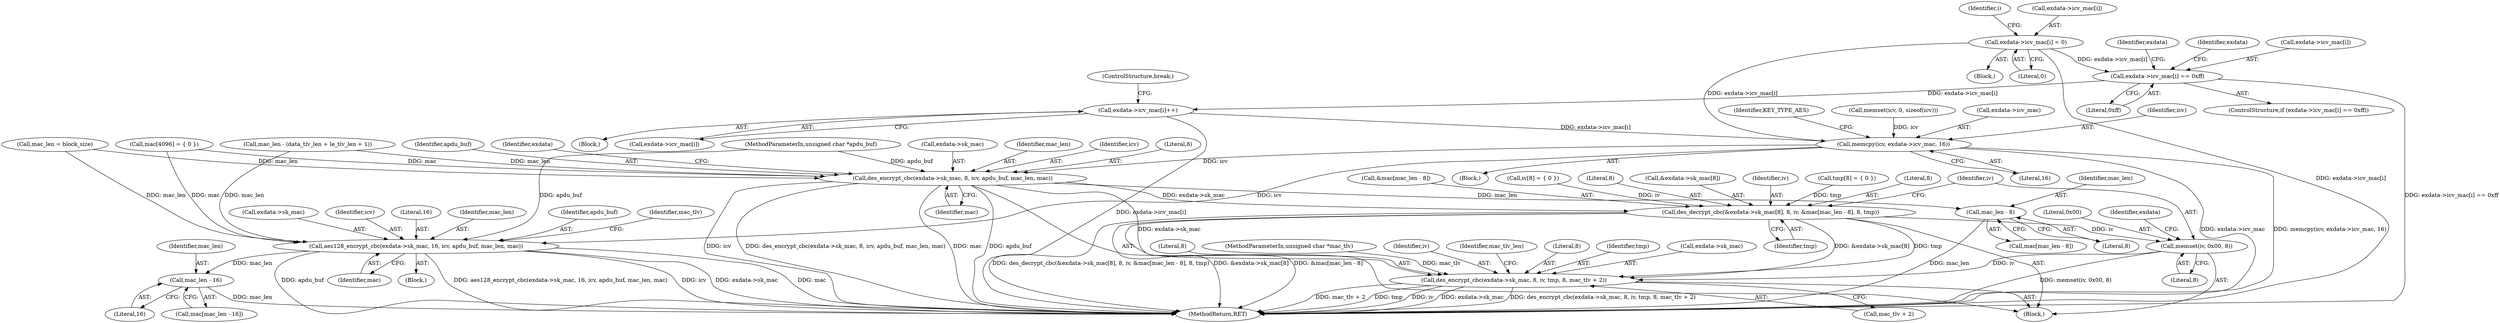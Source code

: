 digraph "1_OpenSC_8fe377e93b4b56060e5bbfb6f3142ceaeca744fa_6@array" {
"1000255" [label="(Call,exdata->icv_mac[i]++)"];
"1000238" [label="(Call,exdata->icv_mac[i] == 0xff)"];
"1000246" [label="(Call,exdata->icv_mac[i] = 0)"];
"1000267" [label="(Call,memcpy(icv, exdata->icv_mac, 16))"];
"1000278" [label="(Call,aes128_encrypt_cbc(exdata->sk_mac, 16, icv, apdu_buf, mac_len, mac))"];
"1000294" [label="(Call,mac_len - 16)"];
"1000306" [label="(Call,des_encrypt_cbc(exdata->sk_mac, 8, icv, apdu_buf, mac_len, mac))"];
"1000315" [label="(Call,des_decrypt_cbc(&exdata->sk_mac[8], 8, iv, &mac[mac_len - 8], 8, tmp))"];
"1000332" [label="(Call,memset(iv, 0x00, 8))"];
"1000336" [label="(Call,des_encrypt_cbc(exdata->sk_mac, 8, iv, tmp, 8, mac_tlv + 2))"];
"1000327" [label="(Call,mac_len - 8)"];
"1000238" [label="(Call,exdata->icv_mac[i] == 0xff)"];
"1000335" [label="(Literal,8)"];
"1000111" [label="(Block,)"];
"1000164" [label="(Call,mac_len = block_size)"];
"1000311" [label="(Identifier,icv)"];
"1000296" [label="(Literal,16)"];
"1000239" [label="(Call,exdata->icv_mac[i])"];
"1000275" [label="(Identifier,KEY_TYPE_AES)"];
"1000284" [label="(Identifier,apdu_buf)"];
"1000327" [label="(Call,mac_len - 8)"];
"1000343" [label="(Literal,8)"];
"1000254" [label="(Block,)"];
"1000244" [label="(Literal,0xff)"];
"1000258" [label="(Identifier,exdata)"];
"1000262" [label="(Call,memset(icv, 0, sizeof(icv)))"];
"1000286" [label="(Identifier,mac)"];
"1000315" [label="(Call,des_decrypt_cbc(&exdata->sk_mac[8], 8, iv, &mac[mac_len - 8], 8, tmp))"];
"1000328" [label="(Identifier,mac_len)"];
"1000342" [label="(Identifier,tmp)"];
"1000255" [label="(Call,exdata->icv_mac[i]++)"];
"1000223" [label="(Call,mac_len - (data_tlv_len + le_tlv_len + 1))"];
"1000289" [label="(Identifier,mac_tlv)"];
"1000245" [label="(Block,)"];
"1000314" [label="(Identifier,mac)"];
"1000336" [label="(Call,des_encrypt_cbc(exdata->sk_mac, 8, iv, tmp, 8, mac_tlv + 2))"];
"1000316" [label="(Call,&exdata->sk_mac[8])"];
"1000306" [label="(Call,des_encrypt_cbc(exdata->sk_mac, 8, icv, apdu_buf, mac_len, mac))"];
"1000122" [label="(Call,mac[4096] = { 0 })"];
"1000323" [label="(Identifier,iv)"];
"1000272" [label="(Literal,16)"];
"1000279" [label="(Call,exdata->sk_mac)"];
"1000304" [label="(Call,tmp[8] = { 0 })"];
"1000269" [label="(Call,exdata->icv_mac)"];
"1000337" [label="(Call,exdata->sk_mac)"];
"1000334" [label="(Literal,0x00)"];
"1000310" [label="(Literal,8)"];
"1000267" [label="(Call,memcpy(icv, exdata->icv_mac, 16))"];
"1000261" [label="(ControlStructure,break;)"];
"1000355" [label="(MethodReturn,RET)"];
"1000312" [label="(Identifier,apdu_buf)"];
"1000277" [label="(Block,)"];
"1000330" [label="(Literal,8)"];
"1000319" [label="(Identifier,exdata)"];
"1000292" [label="(Call,mac[mac_len - 16])"];
"1000295" [label="(Identifier,mac_len)"];
"1000333" [label="(Identifier,iv)"];
"1000340" [label="(Literal,8)"];
"1000344" [label="(Call,mac_tlv + 2)"];
"1000235" [label="(Identifier,i)"];
"1000299" [label="(Block,)"];
"1000256" [label="(Call,exdata->icv_mac[i])"];
"1000252" [label="(Literal,0)"];
"1000324" [label="(Call,&mac[mac_len - 8])"];
"1000325" [label="(Call,mac[mac_len - 8])"];
"1000108" [label="(MethodParameterIn,unsigned char *mac_tlv)"];
"1000237" [label="(ControlStructure,if (exdata->icv_mac[i] == 0xff))"];
"1000301" [label="(Call,iv[8] = { 0 })"];
"1000278" [label="(Call,aes128_encrypt_cbc(exdata->sk_mac, 16, icv, apdu_buf, mac_len, mac))"];
"1000307" [label="(Call,exdata->sk_mac)"];
"1000341" [label="(Identifier,iv)"];
"1000283" [label="(Identifier,icv)"];
"1000332" [label="(Call,memset(iv, 0x00, 8))"];
"1000338" [label="(Identifier,exdata)"];
"1000282" [label="(Literal,16)"];
"1000313" [label="(Identifier,mac_len)"];
"1000294" [label="(Call,mac_len - 16)"];
"1000285" [label="(Identifier,mac_len)"];
"1000331" [label="(Identifier,tmp)"];
"1000349" [label="(Identifier,mac_tlv_len)"];
"1000268" [label="(Identifier,icv)"];
"1000329" [label="(Literal,8)"];
"1000322" [label="(Literal,8)"];
"1000247" [label="(Call,exdata->icv_mac[i])"];
"1000249" [label="(Identifier,exdata)"];
"1000105" [label="(MethodParameterIn,unsigned char *apdu_buf)"];
"1000246" [label="(Call,exdata->icv_mac[i] = 0)"];
"1000255" -> "1000254"  [label="AST: "];
"1000255" -> "1000256"  [label="CFG: "];
"1000256" -> "1000255"  [label="AST: "];
"1000261" -> "1000255"  [label="CFG: "];
"1000255" -> "1000355"  [label="DDG: exdata->icv_mac[i]"];
"1000238" -> "1000255"  [label="DDG: exdata->icv_mac[i]"];
"1000255" -> "1000267"  [label="DDG: exdata->icv_mac[i]"];
"1000238" -> "1000237"  [label="AST: "];
"1000238" -> "1000244"  [label="CFG: "];
"1000239" -> "1000238"  [label="AST: "];
"1000244" -> "1000238"  [label="AST: "];
"1000249" -> "1000238"  [label="CFG: "];
"1000258" -> "1000238"  [label="CFG: "];
"1000238" -> "1000355"  [label="DDG: exdata->icv_mac[i] == 0xff"];
"1000246" -> "1000238"  [label="DDG: exdata->icv_mac[i]"];
"1000246" -> "1000245"  [label="AST: "];
"1000246" -> "1000252"  [label="CFG: "];
"1000247" -> "1000246"  [label="AST: "];
"1000252" -> "1000246"  [label="AST: "];
"1000235" -> "1000246"  [label="CFG: "];
"1000246" -> "1000355"  [label="DDG: exdata->icv_mac[i]"];
"1000246" -> "1000267"  [label="DDG: exdata->icv_mac[i]"];
"1000267" -> "1000111"  [label="AST: "];
"1000267" -> "1000272"  [label="CFG: "];
"1000268" -> "1000267"  [label="AST: "];
"1000269" -> "1000267"  [label="AST: "];
"1000272" -> "1000267"  [label="AST: "];
"1000275" -> "1000267"  [label="CFG: "];
"1000267" -> "1000355"  [label="DDG: exdata->icv_mac"];
"1000267" -> "1000355"  [label="DDG: memcpy(icv, exdata->icv_mac, 16)"];
"1000262" -> "1000267"  [label="DDG: icv"];
"1000267" -> "1000278"  [label="DDG: icv"];
"1000267" -> "1000306"  [label="DDG: icv"];
"1000278" -> "1000277"  [label="AST: "];
"1000278" -> "1000286"  [label="CFG: "];
"1000279" -> "1000278"  [label="AST: "];
"1000282" -> "1000278"  [label="AST: "];
"1000283" -> "1000278"  [label="AST: "];
"1000284" -> "1000278"  [label="AST: "];
"1000285" -> "1000278"  [label="AST: "];
"1000286" -> "1000278"  [label="AST: "];
"1000289" -> "1000278"  [label="CFG: "];
"1000278" -> "1000355"  [label="DDG: mac"];
"1000278" -> "1000355"  [label="DDG: apdu_buf"];
"1000278" -> "1000355"  [label="DDG: aes128_encrypt_cbc(exdata->sk_mac, 16, icv, apdu_buf, mac_len, mac)"];
"1000278" -> "1000355"  [label="DDG: icv"];
"1000278" -> "1000355"  [label="DDG: exdata->sk_mac"];
"1000105" -> "1000278"  [label="DDG: apdu_buf"];
"1000223" -> "1000278"  [label="DDG: mac_len"];
"1000164" -> "1000278"  [label="DDG: mac_len"];
"1000122" -> "1000278"  [label="DDG: mac"];
"1000278" -> "1000294"  [label="DDG: mac_len"];
"1000294" -> "1000292"  [label="AST: "];
"1000294" -> "1000296"  [label="CFG: "];
"1000295" -> "1000294"  [label="AST: "];
"1000296" -> "1000294"  [label="AST: "];
"1000292" -> "1000294"  [label="CFG: "];
"1000294" -> "1000355"  [label="DDG: mac_len"];
"1000306" -> "1000299"  [label="AST: "];
"1000306" -> "1000314"  [label="CFG: "];
"1000307" -> "1000306"  [label="AST: "];
"1000310" -> "1000306"  [label="AST: "];
"1000311" -> "1000306"  [label="AST: "];
"1000312" -> "1000306"  [label="AST: "];
"1000313" -> "1000306"  [label="AST: "];
"1000314" -> "1000306"  [label="AST: "];
"1000319" -> "1000306"  [label="CFG: "];
"1000306" -> "1000355"  [label="DDG: apdu_buf"];
"1000306" -> "1000355"  [label="DDG: icv"];
"1000306" -> "1000355"  [label="DDG: des_encrypt_cbc(exdata->sk_mac, 8, icv, apdu_buf, mac_len, mac)"];
"1000306" -> "1000355"  [label="DDG: mac"];
"1000105" -> "1000306"  [label="DDG: apdu_buf"];
"1000223" -> "1000306"  [label="DDG: mac_len"];
"1000164" -> "1000306"  [label="DDG: mac_len"];
"1000122" -> "1000306"  [label="DDG: mac"];
"1000306" -> "1000315"  [label="DDG: exdata->sk_mac"];
"1000306" -> "1000327"  [label="DDG: mac_len"];
"1000306" -> "1000336"  [label="DDG: exdata->sk_mac"];
"1000315" -> "1000299"  [label="AST: "];
"1000315" -> "1000331"  [label="CFG: "];
"1000316" -> "1000315"  [label="AST: "];
"1000322" -> "1000315"  [label="AST: "];
"1000323" -> "1000315"  [label="AST: "];
"1000324" -> "1000315"  [label="AST: "];
"1000330" -> "1000315"  [label="AST: "];
"1000331" -> "1000315"  [label="AST: "];
"1000333" -> "1000315"  [label="CFG: "];
"1000315" -> "1000355"  [label="DDG: des_decrypt_cbc(&exdata->sk_mac[8], 8, iv, &mac[mac_len - 8], 8, tmp)"];
"1000315" -> "1000355"  [label="DDG: &exdata->sk_mac[8]"];
"1000315" -> "1000355"  [label="DDG: &mac[mac_len - 8]"];
"1000301" -> "1000315"  [label="DDG: iv"];
"1000304" -> "1000315"  [label="DDG: tmp"];
"1000315" -> "1000332"  [label="DDG: iv"];
"1000315" -> "1000336"  [label="DDG: &exdata->sk_mac[8]"];
"1000315" -> "1000336"  [label="DDG: tmp"];
"1000332" -> "1000299"  [label="AST: "];
"1000332" -> "1000335"  [label="CFG: "];
"1000333" -> "1000332"  [label="AST: "];
"1000334" -> "1000332"  [label="AST: "];
"1000335" -> "1000332"  [label="AST: "];
"1000338" -> "1000332"  [label="CFG: "];
"1000332" -> "1000355"  [label="DDG: memset(iv, 0x00, 8)"];
"1000332" -> "1000336"  [label="DDG: iv"];
"1000336" -> "1000299"  [label="AST: "];
"1000336" -> "1000344"  [label="CFG: "];
"1000337" -> "1000336"  [label="AST: "];
"1000340" -> "1000336"  [label="AST: "];
"1000341" -> "1000336"  [label="AST: "];
"1000342" -> "1000336"  [label="AST: "];
"1000343" -> "1000336"  [label="AST: "];
"1000344" -> "1000336"  [label="AST: "];
"1000349" -> "1000336"  [label="CFG: "];
"1000336" -> "1000355"  [label="DDG: des_encrypt_cbc(exdata->sk_mac, 8, iv, tmp, 8, mac_tlv + 2)"];
"1000336" -> "1000355"  [label="DDG: mac_tlv + 2"];
"1000336" -> "1000355"  [label="DDG: tmp"];
"1000336" -> "1000355"  [label="DDG: iv"];
"1000336" -> "1000355"  [label="DDG: exdata->sk_mac"];
"1000108" -> "1000336"  [label="DDG: mac_tlv"];
"1000327" -> "1000325"  [label="AST: "];
"1000327" -> "1000329"  [label="CFG: "];
"1000328" -> "1000327"  [label="AST: "];
"1000329" -> "1000327"  [label="AST: "];
"1000325" -> "1000327"  [label="CFG: "];
"1000327" -> "1000355"  [label="DDG: mac_len"];
}
